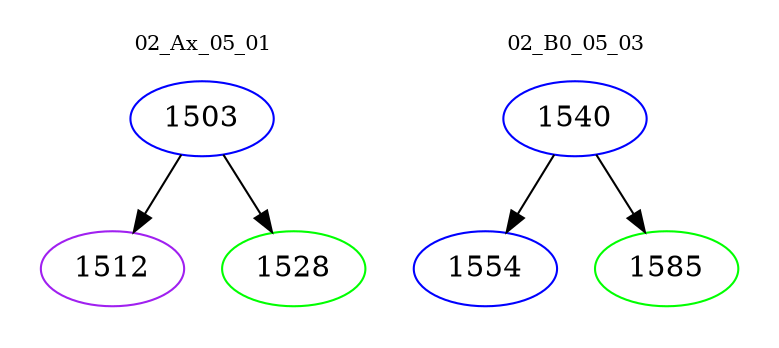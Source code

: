 digraph{
subgraph cluster_0 {
color = white
label = "02_Ax_05_01";
fontsize=10;
T0_1503 [label="1503", color="blue"]
T0_1503 -> T0_1512 [color="black"]
T0_1512 [label="1512", color="purple"]
T0_1503 -> T0_1528 [color="black"]
T0_1528 [label="1528", color="green"]
}
subgraph cluster_1 {
color = white
label = "02_B0_05_03";
fontsize=10;
T1_1540 [label="1540", color="blue"]
T1_1540 -> T1_1554 [color="black"]
T1_1554 [label="1554", color="blue"]
T1_1540 -> T1_1585 [color="black"]
T1_1585 [label="1585", color="green"]
}
}
